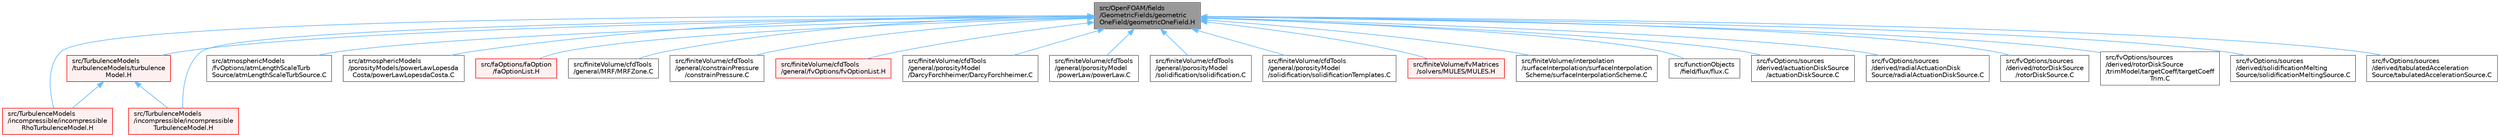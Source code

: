 digraph "src/OpenFOAM/fields/GeometricFields/geometricOneField/geometricOneField.H"
{
 // LATEX_PDF_SIZE
  bgcolor="transparent";
  edge [fontname=Helvetica,fontsize=10,labelfontname=Helvetica,labelfontsize=10];
  node [fontname=Helvetica,fontsize=10,shape=box,height=0.2,width=0.4];
  Node1 [id="Node000001",label="src/OpenFOAM/fields\l/GeometricFields/geometric\lOneField/geometricOneField.H",height=0.2,width=0.4,color="gray40", fillcolor="grey60", style="filled", fontcolor="black",tooltip=" "];
  Node1 -> Node2 [id="edge1_Node000001_Node000002",dir="back",color="steelblue1",style="solid",tooltip=" "];
  Node2 [id="Node000002",label="src/TurbulenceModels\l/incompressible/incompressible\lRhoTurbulenceModel.H",height=0.2,width=0.4,color="red", fillcolor="#FFF0F0", style="filled",URL="$incompressibleRhoTurbulenceModel_8H.html",tooltip=" "];
  Node1 -> Node14 [id="edge2_Node000001_Node000014",dir="back",color="steelblue1",style="solid",tooltip=" "];
  Node14 [id="Node000014",label="src/TurbulenceModels\l/incompressible/incompressible\lTurbulenceModel.H",height=0.2,width=0.4,color="red", fillcolor="#FFF0F0", style="filled",URL="$incompressibleTurbulenceModel_8H.html",tooltip=" "];
  Node1 -> Node213 [id="edge3_Node000001_Node000213",dir="back",color="steelblue1",style="solid",tooltip=" "];
  Node213 [id="Node000213",label="src/TurbulenceModels\l/turbulenceModels/turbulence\lModel.H",height=0.2,width=0.4,color="red", fillcolor="#FFF0F0", style="filled",URL="$turbulenceModel_8H.html",tooltip=" "];
  Node213 -> Node2 [id="edge4_Node000213_Node000002",dir="back",color="steelblue1",style="solid",tooltip=" "];
  Node213 -> Node14 [id="edge5_Node000213_Node000014",dir="back",color="steelblue1",style="solid",tooltip=" "];
  Node1 -> Node41 [id="edge6_Node000001_Node000041",dir="back",color="steelblue1",style="solid",tooltip=" "];
  Node41 [id="Node000041",label="src/atmosphericModels\l/fvOptions/atmLengthScaleTurb\lSource/atmLengthScaleTurbSource.C",height=0.2,width=0.4,color="grey40", fillcolor="white", style="filled",URL="$atmLengthScaleTurbSource_8C.html",tooltip=" "];
  Node1 -> Node478 [id="edge7_Node000001_Node000478",dir="back",color="steelblue1",style="solid",tooltip=" "];
  Node478 [id="Node000478",label="src/atmosphericModels\l/porosityModels/powerLawLopesda\lCosta/powerLawLopesdaCosta.C",height=0.2,width=0.4,color="grey40", fillcolor="white", style="filled",URL="$powerLawLopesdaCosta_8C.html",tooltip=" "];
  Node1 -> Node479 [id="edge8_Node000001_Node000479",dir="back",color="steelblue1",style="solid",tooltip=" "];
  Node479 [id="Node000479",label="src/faOptions/faOption\l/faOptionList.H",height=0.2,width=0.4,color="red", fillcolor="#FFF0F0", style="filled",URL="$faOptionList_8H.html",tooltip=" "];
  Node1 -> Node513 [id="edge9_Node000001_Node000513",dir="back",color="steelblue1",style="solid",tooltip=" "];
  Node513 [id="Node000513",label="src/finiteVolume/cfdTools\l/general/MRF/MRFZone.C",height=0.2,width=0.4,color="grey40", fillcolor="white", style="filled",URL="$MRFZone_8C.html",tooltip=" "];
  Node1 -> Node514 [id="edge10_Node000001_Node000514",dir="back",color="steelblue1",style="solid",tooltip=" "];
  Node514 [id="Node000514",label="src/finiteVolume/cfdTools\l/general/constrainPressure\l/constrainPressure.C",height=0.2,width=0.4,color="grey40", fillcolor="white", style="filled",URL="$constrainPressure_8C.html",tooltip=" "];
  Node1 -> Node515 [id="edge11_Node000001_Node000515",dir="back",color="steelblue1",style="solid",tooltip=" "];
  Node515 [id="Node000515",label="src/finiteVolume/cfdTools\l/general/fvOptions/fvOptionList.H",height=0.2,width=0.4,color="red", fillcolor="#FFF0F0", style="filled",URL="$fvOptionList_8H.html",tooltip=" "];
  Node1 -> Node596 [id="edge12_Node000001_Node000596",dir="back",color="steelblue1",style="solid",tooltip=" "];
  Node596 [id="Node000596",label="src/finiteVolume/cfdTools\l/general/porosityModel\l/DarcyForchheimer/DarcyForchheimer.C",height=0.2,width=0.4,color="grey40", fillcolor="white", style="filled",URL="$DarcyForchheimer_8C.html",tooltip=" "];
  Node1 -> Node597 [id="edge13_Node000001_Node000597",dir="back",color="steelblue1",style="solid",tooltip=" "];
  Node597 [id="Node000597",label="src/finiteVolume/cfdTools\l/general/porosityModel\l/powerLaw/powerLaw.C",height=0.2,width=0.4,color="grey40", fillcolor="white", style="filled",URL="$finiteVolume_2cfdTools_2general_2porosityModel_2powerLaw_2powerLaw_8C.html",tooltip=" "];
  Node1 -> Node598 [id="edge14_Node000001_Node000598",dir="back",color="steelblue1",style="solid",tooltip=" "];
  Node598 [id="Node000598",label="src/finiteVolume/cfdTools\l/general/porosityModel\l/solidification/solidification.C",height=0.2,width=0.4,color="grey40", fillcolor="white", style="filled",URL="$finiteVolume_2cfdTools_2general_2porosityModel_2solidification_2solidification_8C.html",tooltip=" "];
  Node1 -> Node599 [id="edge15_Node000001_Node000599",dir="back",color="steelblue1",style="solid",tooltip=" "];
  Node599 [id="Node000599",label="src/finiteVolume/cfdTools\l/general/porosityModel\l/solidification/solidificationTemplates.C",height=0.2,width=0.4,color="grey40", fillcolor="white", style="filled",URL="$solidificationTemplates_8C.html",tooltip=" "];
  Node1 -> Node600 [id="edge16_Node000001_Node000600",dir="back",color="steelblue1",style="solid",tooltip=" "];
  Node600 [id="Node000600",label="src/finiteVolume/fvMatrices\l/solvers/MULES/MULES.H",height=0.2,width=0.4,color="red", fillcolor="#FFF0F0", style="filled",URL="$MULES_8H.html",tooltip="MULES: Multidimensional universal limiter for explicit solution."];
  Node1 -> Node606 [id="edge17_Node000001_Node000606",dir="back",color="steelblue1",style="solid",tooltip=" "];
  Node606 [id="Node000606",label="src/finiteVolume/interpolation\l/surfaceInterpolation/surfaceInterpolation\lScheme/surfaceInterpolationScheme.C",height=0.2,width=0.4,color="grey40", fillcolor="white", style="filled",URL="$surfaceInterpolationScheme_8C.html",tooltip=" "];
  Node1 -> Node607 [id="edge18_Node000001_Node000607",dir="back",color="steelblue1",style="solid",tooltip=" "];
  Node607 [id="Node000607",label="src/functionObjects\l/field/flux/flux.C",height=0.2,width=0.4,color="grey40", fillcolor="white", style="filled",URL="$flux_8C.html",tooltip=" "];
  Node1 -> Node608 [id="edge19_Node000001_Node000608",dir="back",color="steelblue1",style="solid",tooltip=" "];
  Node608 [id="Node000608",label="src/fvOptions/sources\l/derived/actuationDiskSource\l/actuationDiskSource.C",height=0.2,width=0.4,color="grey40", fillcolor="white", style="filled",URL="$actuationDiskSource_8C.html",tooltip=" "];
  Node1 -> Node609 [id="edge20_Node000001_Node000609",dir="back",color="steelblue1",style="solid",tooltip=" "];
  Node609 [id="Node000609",label="src/fvOptions/sources\l/derived/radialActuationDisk\lSource/radialActuationDiskSource.C",height=0.2,width=0.4,color="grey40", fillcolor="white", style="filled",URL="$radialActuationDiskSource_8C.html",tooltip=" "];
  Node1 -> Node610 [id="edge21_Node000001_Node000610",dir="back",color="steelblue1",style="solid",tooltip=" "];
  Node610 [id="Node000610",label="src/fvOptions/sources\l/derived/rotorDiskSource\l/rotorDiskSource.C",height=0.2,width=0.4,color="grey40", fillcolor="white", style="filled",URL="$rotorDiskSource_8C.html",tooltip=" "];
  Node1 -> Node611 [id="edge22_Node000001_Node000611",dir="back",color="steelblue1",style="solid",tooltip=" "];
  Node611 [id="Node000611",label="src/fvOptions/sources\l/derived/rotorDiskSource\l/trimModel/targetCoeff/targetCoeff\lTrim.C",height=0.2,width=0.4,color="grey40", fillcolor="white", style="filled",URL="$targetCoeffTrim_8C.html",tooltip=" "];
  Node1 -> Node612 [id="edge23_Node000001_Node000612",dir="back",color="steelblue1",style="solid",tooltip=" "];
  Node612 [id="Node000612",label="src/fvOptions/sources\l/derived/solidificationMelting\lSource/solidificationMeltingSource.C",height=0.2,width=0.4,color="grey40", fillcolor="white", style="filled",URL="$solidificationMeltingSource_8C.html",tooltip=" "];
  Node1 -> Node613 [id="edge24_Node000001_Node000613",dir="back",color="steelblue1",style="solid",tooltip=" "];
  Node613 [id="Node000613",label="src/fvOptions/sources\l/derived/tabulatedAcceleration\lSource/tabulatedAccelerationSource.C",height=0.2,width=0.4,color="grey40", fillcolor="white", style="filled",URL="$tabulatedAccelerationSource_8C.html",tooltip=" "];
}
